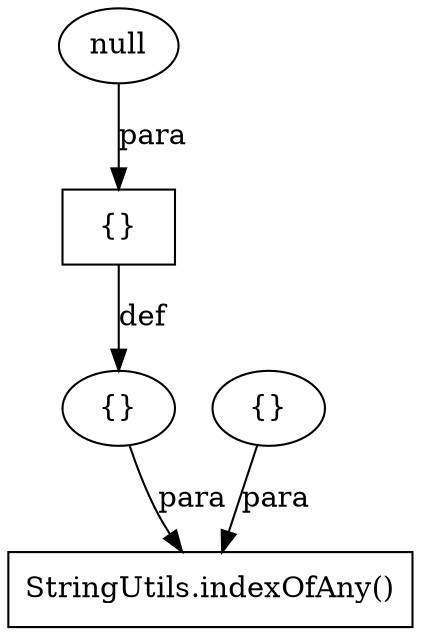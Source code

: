 digraph "AUG" {

  1 [ label="StringUtils.indexOfAny()" shape="box" ];
  2 [ label="{}" shape="ellipse" ];
  3 [ label="{}" shape="ellipse" ];
  4 [ label="{}" shape="box" ];
  5 [ label="null" shape="ellipse" ];
  3 -> 1 [ label="para" style="solid" ];
  2 -> 1 [ label="para" style="solid" ];
  4 -> 2 [ label="def" style="solid" ];
  5 -> 4 [ label="para" style="solid" ];
}
